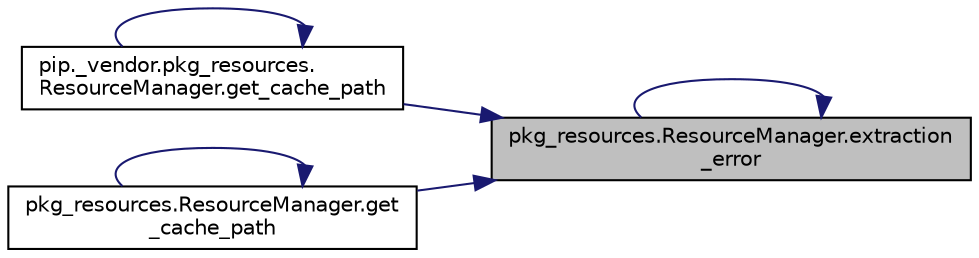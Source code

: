 digraph "pkg_resources.ResourceManager.extraction_error"
{
 // LATEX_PDF_SIZE
  edge [fontname="Helvetica",fontsize="10",labelfontname="Helvetica",labelfontsize="10"];
  node [fontname="Helvetica",fontsize="10",shape=record];
  rankdir="RL";
  Node1 [label="pkg_resources.ResourceManager.extraction\l_error",height=0.2,width=0.4,color="black", fillcolor="grey75", style="filled", fontcolor="black",tooltip=" "];
  Node1 -> Node1 [dir="back",color="midnightblue",fontsize="10",style="solid",fontname="Helvetica"];
  Node1 -> Node2 [dir="back",color="midnightblue",fontsize="10",style="solid",fontname="Helvetica"];
  Node2 [label="pip._vendor.pkg_resources.\lResourceManager.get_cache_path",height=0.2,width=0.4,color="black", fillcolor="white", style="filled",URL="$d9/d86/classpip_1_1__vendor_1_1pkg__resources_1_1_resource_manager.html#abb9704b64700741ee3a3ad67f7cad5bd",tooltip=" "];
  Node2 -> Node2 [dir="back",color="midnightblue",fontsize="10",style="solid",fontname="Helvetica"];
  Node1 -> Node3 [dir="back",color="midnightblue",fontsize="10",style="solid",fontname="Helvetica"];
  Node3 [label="pkg_resources.ResourceManager.get\l_cache_path",height=0.2,width=0.4,color="black", fillcolor="white", style="filled",URL="$d6/d39/classpkg__resources_1_1_resource_manager.html#a79de123f8cc5bf426ae33bd6b6b21e0c",tooltip=" "];
  Node3 -> Node3 [dir="back",color="midnightblue",fontsize="10",style="solid",fontname="Helvetica"];
}
